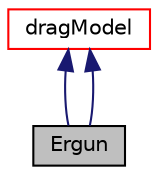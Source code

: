 digraph "Ergun"
{
  bgcolor="transparent";
  edge [fontname="Helvetica",fontsize="10",labelfontname="Helvetica",labelfontsize="10"];
  node [fontname="Helvetica",fontsize="10",shape=record];
  Node0 [label="Ergun",height=0.2,width=0.4,color="black", fillcolor="grey75", style="filled", fontcolor="black"];
  Node1 -> Node0 [dir="back",color="midnightblue",fontsize="10",style="solid",fontname="Helvetica"];
  Node1 [label="dragModel",height=0.2,width=0.4,color="red",URL="$a02420.html"];
  Node1 -> Node0 [dir="back",color="midnightblue",fontsize="10",style="solid",fontname="Helvetica"];
}
